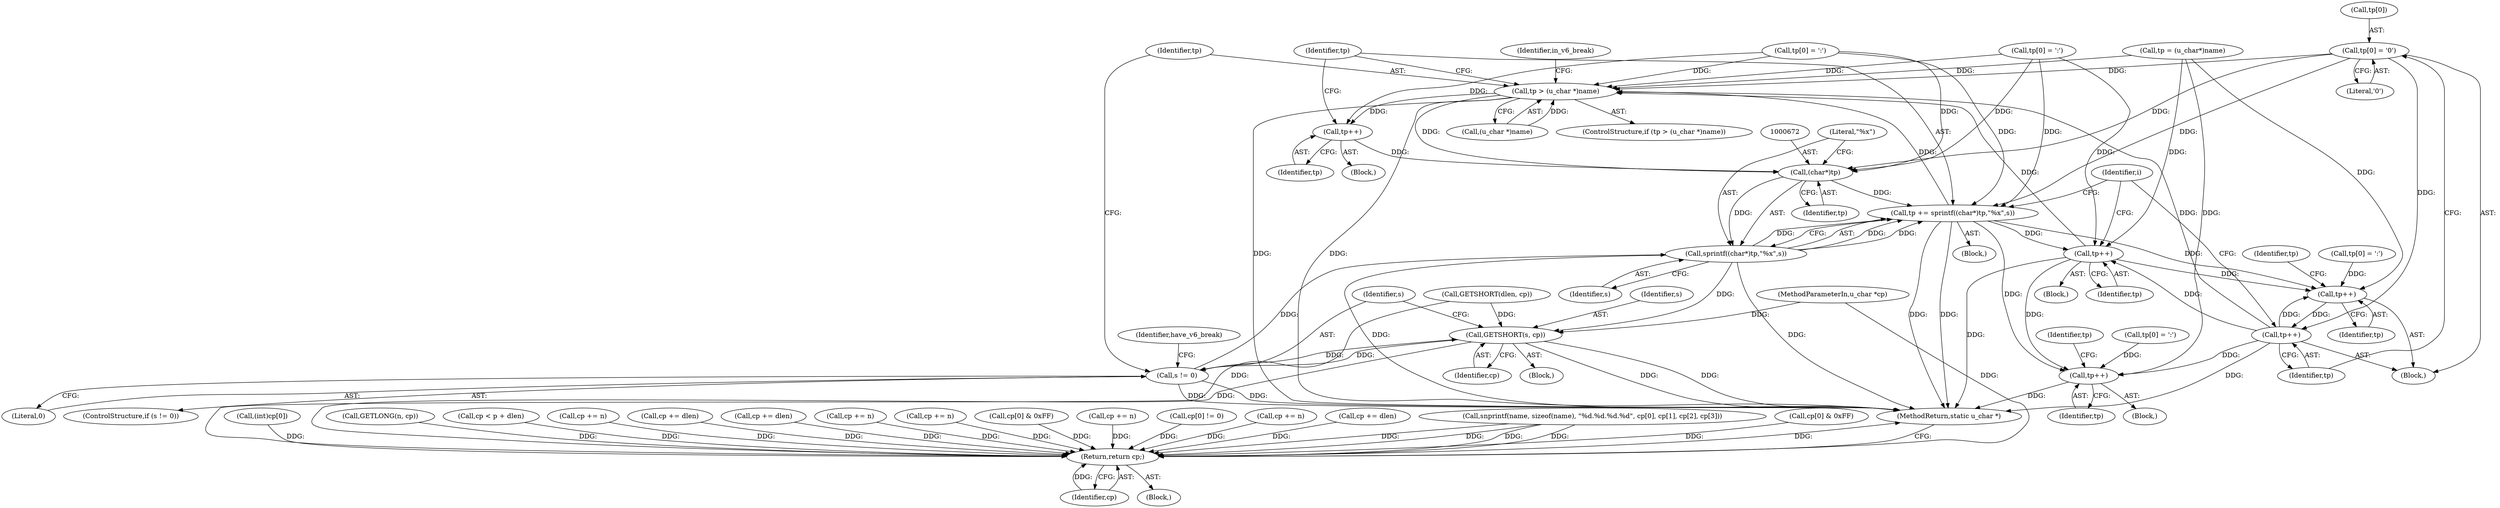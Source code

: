 digraph "0_php-src_2fefae47716d501aec41c1102f3fd4531f070b05_0@array" {
"1000707" [label="(Call,tp[0] = '0')"];
"1000652" [label="(Call,tp > (u_char *)name)"];
"1000666" [label="(Call,tp++)"];
"1000671" [label="(Call,(char*)tp)"];
"1000668" [label="(Call,tp += sprintf((char*)tp,\"%x\",s))"];
"1000693" [label="(Call,tp++)"];
"1000705" [label="(Call,tp++)"];
"1000712" [label="(Call,tp++)"];
"1000724" [label="(Call,tp++)"];
"1000670" [label="(Call,sprintf((char*)tp,\"%x\",s))"];
"1000643" [label="(Call,GETSHORT(s, cp))"];
"1000647" [label="(Call,s != 0)"];
"1001216" [label="(Return,return cp;)"];
"1000673" [label="(Identifier,tp)"];
"1000699" [label="(Block,)"];
"1000718" [label="(Block,)"];
"1000667" [label="(Identifier,tp)"];
"1000757" [label="(Call,(int)cp[0])"];
"1000166" [label="(Call,GETSHORT(dlen, cp))"];
"1000661" [label="(Call,tp[0] = ':')"];
"1000705" [label="(Call,tp++)"];
"1000694" [label="(Identifier,tp)"];
"1000709" [label="(Identifier,tp)"];
"1000681" [label="(Block,)"];
"1000671" [label="(Call,(char*)tp)"];
"1001216" [label="(Return,return cp;)"];
"1000618" [label="(Call,GETLONG(n, cp))"];
"1000653" [label="(Identifier,tp)"];
"1000649" [label="(Literal,0)"];
"1000668" [label="(Call,tp += sprintf((char*)tp,\"%x\",s))"];
"1000724" [label="(Call,tp++)"];
"1000983" [label="(Call,cp < p + dlen)"];
"1000657" [label="(Block,)"];
"1001013" [label="(Call,cp += n)"];
"1000645" [label="(Identifier,cp)"];
"1001212" [label="(Call,cp += dlen)"];
"1000659" [label="(Identifier,in_v6_break)"];
"1000688" [label="(Call,tp[0] = ':')"];
"1000272" [label="(Call,cp += dlen)"];
"1000405" [label="(Call,cp += n)"];
"1000650" [label="(Block,)"];
"1000642" [label="(Block,)"];
"1001217" [label="(Identifier,cp)"];
"1000707" [label="(Call,tp[0] = '0')"];
"1000641" [label="(Identifier,i)"];
"1000680" [label="(Identifier,have_v6_break)"];
"1000670" [label="(Call,sprintf((char*)tp,\"%x\",s))"];
"1001218" [label="(MethodReturn,static u_char *)"];
"1000647" [label="(Call,s != 0)"];
"1000713" [label="(Identifier,tp)"];
"1000648" [label="(Identifier,s)"];
"1000652" [label="(Call,tp > (u_char *)name)"];
"1000112" [label="(Block,)"];
"1000654" [label="(Call,(u_char *)name)"];
"1000693" [label="(Call,tp++)"];
"1000674" [label="(Literal,\"%x\")"];
"1000725" [label="(Identifier,tp)"];
"1000628" [label="(Call,tp = (u_char*)name)"];
"1000728" [label="(Identifier,tp)"];
"1000646" [label="(ControlStructure,if (s != 0))"];
"1001078" [label="(Call,cp += n)"];
"1000700" [label="(Call,tp[0] = ':')"];
"1001153" [label="(Call,cp[0] & 0xFF)"];
"1000651" [label="(ControlStructure,if (tp > (u_char *)name))"];
"1000644" [label="(Identifier,s)"];
"1001195" [label="(Call,cp += n)"];
"1000801" [label="(Call,cp[0] != 0)"];
"1000711" [label="(Literal,'0')"];
"1000351" [label="(Call,cp += n)"];
"1000490" [label="(Call,cp += dlen)"];
"1000719" [label="(Call,tp[0] = ':')"];
"1000706" [label="(Identifier,tp)"];
"1000708" [label="(Call,tp[0])"];
"1000675" [label="(Identifier,s)"];
"1000249" [label="(Call,snprintf(name, sizeof(name), \"%d.%d.%d.%d\", cp[0], cp[1], cp[2], cp[3]))"];
"1000829" [label="(Call,cp[0] & 0xFF)"];
"1000712" [label="(Call,tp++)"];
"1000666" [label="(Call,tp++)"];
"1000669" [label="(Identifier,tp)"];
"1000106" [label="(MethodParameterIn,u_char *cp)"];
"1000643" [label="(Call,GETSHORT(s, cp))"];
"1000707" -> "1000699"  [label="AST: "];
"1000707" -> "1000711"  [label="CFG: "];
"1000708" -> "1000707"  [label="AST: "];
"1000711" -> "1000707"  [label="AST: "];
"1000713" -> "1000707"  [label="CFG: "];
"1000707" -> "1000652"  [label="DDG: "];
"1000707" -> "1000668"  [label="DDG: "];
"1000707" -> "1000671"  [label="DDG: "];
"1000707" -> "1000712"  [label="DDG: "];
"1000652" -> "1000651"  [label="AST: "];
"1000652" -> "1000654"  [label="CFG: "];
"1000653" -> "1000652"  [label="AST: "];
"1000654" -> "1000652"  [label="AST: "];
"1000659" -> "1000652"  [label="CFG: "];
"1000669" -> "1000652"  [label="CFG: "];
"1000652" -> "1001218"  [label="DDG: "];
"1000652" -> "1001218"  [label="DDG: "];
"1000688" -> "1000652"  [label="DDG: "];
"1000628" -> "1000652"  [label="DDG: "];
"1000661" -> "1000652"  [label="DDG: "];
"1000712" -> "1000652"  [label="DDG: "];
"1000693" -> "1000652"  [label="DDG: "];
"1000668" -> "1000652"  [label="DDG: "];
"1000654" -> "1000652"  [label="DDG: "];
"1000652" -> "1000666"  [label="DDG: "];
"1000652" -> "1000671"  [label="DDG: "];
"1000666" -> "1000657"  [label="AST: "];
"1000666" -> "1000667"  [label="CFG: "];
"1000667" -> "1000666"  [label="AST: "];
"1000669" -> "1000666"  [label="CFG: "];
"1000661" -> "1000666"  [label="DDG: "];
"1000666" -> "1000671"  [label="DDG: "];
"1000671" -> "1000670"  [label="AST: "];
"1000671" -> "1000673"  [label="CFG: "];
"1000672" -> "1000671"  [label="AST: "];
"1000673" -> "1000671"  [label="AST: "];
"1000674" -> "1000671"  [label="CFG: "];
"1000671" -> "1000668"  [label="DDG: "];
"1000671" -> "1000670"  [label="DDG: "];
"1000688" -> "1000671"  [label="DDG: "];
"1000661" -> "1000671"  [label="DDG: "];
"1000668" -> "1000650"  [label="AST: "];
"1000668" -> "1000670"  [label="CFG: "];
"1000669" -> "1000668"  [label="AST: "];
"1000670" -> "1000668"  [label="AST: "];
"1000641" -> "1000668"  [label="CFG: "];
"1000668" -> "1001218"  [label="DDG: "];
"1000668" -> "1001218"  [label="DDG: "];
"1000670" -> "1000668"  [label="DDG: "];
"1000670" -> "1000668"  [label="DDG: "];
"1000670" -> "1000668"  [label="DDG: "];
"1000688" -> "1000668"  [label="DDG: "];
"1000661" -> "1000668"  [label="DDG: "];
"1000668" -> "1000693"  [label="DDG: "];
"1000668" -> "1000705"  [label="DDG: "];
"1000668" -> "1000724"  [label="DDG: "];
"1000693" -> "1000681"  [label="AST: "];
"1000693" -> "1000694"  [label="CFG: "];
"1000694" -> "1000693"  [label="AST: "];
"1000641" -> "1000693"  [label="CFG: "];
"1000693" -> "1001218"  [label="DDG: "];
"1000688" -> "1000693"  [label="DDG: "];
"1000628" -> "1000693"  [label="DDG: "];
"1000712" -> "1000693"  [label="DDG: "];
"1000693" -> "1000705"  [label="DDG: "];
"1000693" -> "1000724"  [label="DDG: "];
"1000705" -> "1000699"  [label="AST: "];
"1000705" -> "1000706"  [label="CFG: "];
"1000706" -> "1000705"  [label="AST: "];
"1000709" -> "1000705"  [label="CFG: "];
"1000628" -> "1000705"  [label="DDG: "];
"1000700" -> "1000705"  [label="DDG: "];
"1000712" -> "1000705"  [label="DDG: "];
"1000705" -> "1000712"  [label="DDG: "];
"1000712" -> "1000699"  [label="AST: "];
"1000712" -> "1000713"  [label="CFG: "];
"1000713" -> "1000712"  [label="AST: "];
"1000641" -> "1000712"  [label="CFG: "];
"1000712" -> "1001218"  [label="DDG: "];
"1000712" -> "1000724"  [label="DDG: "];
"1000724" -> "1000718"  [label="AST: "];
"1000724" -> "1000725"  [label="CFG: "];
"1000725" -> "1000724"  [label="AST: "];
"1000728" -> "1000724"  [label="CFG: "];
"1000724" -> "1001218"  [label="DDG: "];
"1000628" -> "1000724"  [label="DDG: "];
"1000719" -> "1000724"  [label="DDG: "];
"1000670" -> "1000675"  [label="CFG: "];
"1000674" -> "1000670"  [label="AST: "];
"1000675" -> "1000670"  [label="AST: "];
"1000670" -> "1001218"  [label="DDG: "];
"1000670" -> "1001218"  [label="DDG: "];
"1000670" -> "1000643"  [label="DDG: "];
"1000647" -> "1000670"  [label="DDG: "];
"1000643" -> "1000642"  [label="AST: "];
"1000643" -> "1000645"  [label="CFG: "];
"1000644" -> "1000643"  [label="AST: "];
"1000645" -> "1000643"  [label="AST: "];
"1000648" -> "1000643"  [label="CFG: "];
"1000643" -> "1001218"  [label="DDG: "];
"1000643" -> "1001218"  [label="DDG: "];
"1000647" -> "1000643"  [label="DDG: "];
"1000166" -> "1000643"  [label="DDG: "];
"1000106" -> "1000643"  [label="DDG: "];
"1000643" -> "1000647"  [label="DDG: "];
"1000643" -> "1001216"  [label="DDG: "];
"1000647" -> "1000646"  [label="AST: "];
"1000647" -> "1000649"  [label="CFG: "];
"1000648" -> "1000647"  [label="AST: "];
"1000649" -> "1000647"  [label="AST: "];
"1000653" -> "1000647"  [label="CFG: "];
"1000680" -> "1000647"  [label="CFG: "];
"1000647" -> "1001218"  [label="DDG: "];
"1000647" -> "1001218"  [label="DDG: "];
"1001216" -> "1000112"  [label="AST: "];
"1001216" -> "1001217"  [label="CFG: "];
"1001217" -> "1001216"  [label="AST: "];
"1001218" -> "1001216"  [label="CFG: "];
"1001216" -> "1001218"  [label="DDG: "];
"1001217" -> "1001216"  [label="DDG: "];
"1000983" -> "1001216"  [label="DDG: "];
"1001153" -> "1001216"  [label="DDG: "];
"1000829" -> "1001216"  [label="DDG: "];
"1000249" -> "1001216"  [label="DDG: "];
"1000249" -> "1001216"  [label="DDG: "];
"1000249" -> "1001216"  [label="DDG: "];
"1000249" -> "1001216"  [label="DDG: "];
"1000490" -> "1001216"  [label="DDG: "];
"1001195" -> "1001216"  [label="DDG: "];
"1000757" -> "1001216"  [label="DDG: "];
"1000272" -> "1001216"  [label="DDG: "];
"1000166" -> "1001216"  [label="DDG: "];
"1000801" -> "1001216"  [label="DDG: "];
"1001212" -> "1001216"  [label="DDG: "];
"1000405" -> "1001216"  [label="DDG: "];
"1001013" -> "1001216"  [label="DDG: "];
"1001078" -> "1001216"  [label="DDG: "];
"1000351" -> "1001216"  [label="DDG: "];
"1000618" -> "1001216"  [label="DDG: "];
"1000106" -> "1001216"  [label="DDG: "];
}
